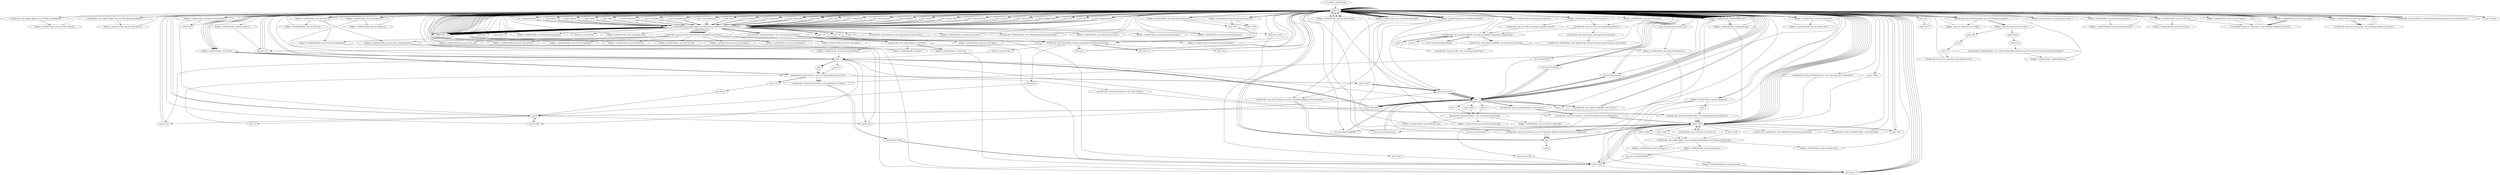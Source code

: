 digraph "" {
    "r0 := @this: oneRowTicker"
    "load.r r0"
    "r0 := @this: oneRowTicker"->"load.r r0";
    "load.r r0"->"load.r r0";
    "virtualinvoke <java.applet.Applet: java.net.URL getCodeBase()>"
    "load.r r0"->"virtualinvoke <java.applet.Applet: java.net.URL getCodeBase()>";
    "fieldput <oneRowTicker: java.net.URL homeUrl>"
    "virtualinvoke <java.applet.Applet: java.net.URL getCodeBase()>"->"fieldput <oneRowTicker: java.net.URL homeUrl>";
    "fieldput <oneRowTicker: java.net.URL homeUrl>"->"load.r r0";
    "load.r r0"->"load.r r0";
    "virtualinvoke <java.applet.Applet: java.net.URL getDocumentBase()>"
    "load.r r0"->"virtualinvoke <java.applet.Applet: java.net.URL getDocumentBase()>";
    "fieldput <oneRowTicker: java.net.URL docUrl>"
    "virtualinvoke <java.applet.Applet: java.net.URL getDocumentBase()>"->"fieldput <oneRowTicker: java.net.URL docUrl>";
    "fieldput <oneRowTicker: java.net.URL docUrl>"->"load.r r0";
    "fieldget <oneRowTicker: boolean localTest>"
    "load.r r0"->"fieldget <oneRowTicker: boolean localTest>";
    "ifeq load.r r0"
    "fieldget <oneRowTicker: boolean localTest>"->"ifeq load.r r0";
    "ifeq load.r r0"->"load.r r0";
    "push \"http://dev.quotemedia.com/\""
    "load.r r0"->"push \"http://dev.quotemedia.com/\"";
    "fieldput <oneRowTicker: java.lang.String baseUrl>"
    "push \"http://dev.quotemedia.com/\""->"fieldput <oneRowTicker: java.lang.String baseUrl>";
    "goto load.r r0"
    "fieldput <oneRowTicker: java.lang.String baseUrl>"->"goto load.r r0";
    "goto load.r r0"->"load.r r0";
    "push \"symbolsfontsize\""
    "load.r r0"->"push \"symbolsfontsize\"";
    "virtualinvoke <java.applet.Applet: java.lang.String getParameter(java.lang.String)>"
    "push \"symbolsfontsize\""->"virtualinvoke <java.applet.Applet: java.lang.String getParameter(java.lang.String)>";
    "ifnull load.r r0"
    "virtualinvoke <java.applet.Applet: java.lang.String getParameter(java.lang.String)>"->"ifnull load.r r0";
    "ifnull load.r r0"->"load.r r0";
    "new java.lang.Integer"
    "load.r r0"->"new java.lang.Integer";
    "dup1.r"
    "new java.lang.Integer"->"dup1.r";
    "dup1.r"->"load.r r0";
    "load.r r0"->"push \"symbolsfontsize\"";
    "push \"symbolsfontsize\""->"virtualinvoke <java.applet.Applet: java.lang.String getParameter(java.lang.String)>";
    "specialinvoke <java.lang.Integer: void <init>(java.lang.String)>"
    "virtualinvoke <java.applet.Applet: java.lang.String getParameter(java.lang.String)>"->"specialinvoke <java.lang.Integer: void <init>(java.lang.String)>";
    "virtualinvoke <java.lang.Integer: int intValue()>"
    "specialinvoke <java.lang.Integer: void <init>(java.lang.String)>"->"virtualinvoke <java.lang.Integer: int intValue()>";
    "fieldput <oneRowTicker: int fontsize>"
    "virtualinvoke <java.lang.Integer: int intValue()>"->"fieldput <oneRowTicker: int fontsize>";
    "fieldput <oneRowTicker: int fontsize>"->"goto load.r r0";
    "goto load.r r0"->"load.r r0";
    "push \"font\""
    "load.r r0"->"push \"font\"";
    "push \"font\""->"virtualinvoke <java.applet.Applet: java.lang.String getParameter(java.lang.String)>";
    "ifnull push 1"
    "virtualinvoke <java.applet.Applet: java.lang.String getParameter(java.lang.String)>"->"ifnull push 1";
    "ifnull push 1"->"load.r r0";
    "load.r r0"->"load.r r0";
    "load.r r0"->"push \"font\"";
    "push \"font\""->"virtualinvoke <java.applet.Applet: java.lang.String getParameter(java.lang.String)>";
    "fieldput <oneRowTicker: java.lang.String fontName>"
    "virtualinvoke <java.applet.Applet: java.lang.String getParameter(java.lang.String)>"->"fieldput <oneRowTicker: java.lang.String fontName>";
    "push 1"
    "fieldput <oneRowTicker: java.lang.String fontName>"->"push 1";
    "store.b $r59"
    "push 1"->"store.b $r59";
    "store.b $r59"->"load.r r0";
    "push \"disclaimer\""
    "load.r r0"->"push \"disclaimer\"";
    "push \"disclaimer\""->"virtualinvoke <java.applet.Applet: java.lang.String getParameter(java.lang.String)>";
    "ifnull push 0"
    "virtualinvoke <java.applet.Applet: java.lang.String getParameter(java.lang.String)>"->"ifnull push 0";
    "ifnull push 0"->"load.r r0";
    "load.r r0"->"push \"disclaimer\"";
    "push \"disclaimer\""->"virtualinvoke <java.applet.Applet: java.lang.String getParameter(java.lang.String)>";
    "push \"off\""
    "virtualinvoke <java.applet.Applet: java.lang.String getParameter(java.lang.String)>"->"push \"off\"";
    "virtualinvoke <java.lang.String: boolean equalsIgnoreCase(java.lang.String)>"
    "push \"off\""->"virtualinvoke <java.lang.String: boolean equalsIgnoreCase(java.lang.String)>";
    "ifeq push 0"
    "virtualinvoke <java.lang.String: boolean equalsIgnoreCase(java.lang.String)>"->"ifeq push 0";
    "push 0"
    "ifeq push 0"->"push 0";
    "push 0"->"store.b $r59";
    "store.b $r59"->"push 0";
    "store.b b12"
    "push 0"->"store.b b12";
    "store.b b12"->"load.r r0";
    "push \"targetsym\""
    "load.r r0"->"push \"targetsym\"";
    "push \"targetsym\""->"virtualinvoke <java.applet.Applet: java.lang.String getParameter(java.lang.String)>";
    "virtualinvoke <java.applet.Applet: java.lang.String getParameter(java.lang.String)>"->"ifnull load.r r0";
    "ifnull load.r r0"->"load.r r0";
    "load.r r0"->"load.r r0";
    "load.r r0"->"push \"targetsym\"";
    "push \"targetsym\""->"virtualinvoke <java.applet.Applet: java.lang.String getParameter(java.lang.String)>";
    "fieldput <oneRowTicker: java.lang.String targetsym>"
    "virtualinvoke <java.applet.Applet: java.lang.String getParameter(java.lang.String)>"->"fieldput <oneRowTicker: java.lang.String targetsym>";
    "fieldput <oneRowTicker: java.lang.String targetsym>"->"load.r r0";
    "push \"boldsymbol\""
    "load.r r0"->"push \"boldsymbol\"";
    "push \"boldsymbol\""->"virtualinvoke <java.applet.Applet: java.lang.String getParameter(java.lang.String)>";
    "ifnull new java.awt.Font"
    "virtualinvoke <java.applet.Applet: java.lang.String getParameter(java.lang.String)>"->"ifnull new java.awt.Font";
    "ifnull new java.awt.Font"->"load.r r0";
    "load.r r0"->"push \"boldsymbol\"";
    "push \"boldsymbol\""->"virtualinvoke <java.applet.Applet: java.lang.String getParameter(java.lang.String)>";
    "push \"yes\""
    "virtualinvoke <java.applet.Applet: java.lang.String getParameter(java.lang.String)>"->"push \"yes\"";
    "push \"yes\""->"virtualinvoke <java.lang.String: boolean equalsIgnoreCase(java.lang.String)>";
    "ifne push 1"
    "virtualinvoke <java.lang.String: boolean equalsIgnoreCase(java.lang.String)>"->"ifne push 1";
    "ifne push 1"->"load.r r0";
    "load.r r0"->"push \"boldsymbol\"";
    "push \"boldsymbol\""->"virtualinvoke <java.applet.Applet: java.lang.String getParameter(java.lang.String)>";
    "push \"on\""
    "virtualinvoke <java.applet.Applet: java.lang.String getParameter(java.lang.String)>"->"push \"on\"";
    "push \"on\""->"virtualinvoke <java.lang.String: boolean equalsIgnoreCase(java.lang.String)>";
    "ifeq new java.awt.Font"
    "virtualinvoke <java.lang.String: boolean equalsIgnoreCase(java.lang.String)>"->"ifeq new java.awt.Font";
    "ifeq new java.awt.Font"->"push 1";
    "push 1"->"store.b b12";
    "new java.awt.Font"
    "store.b b12"->"new java.awt.Font";
    "new java.awt.Font"->"dup1.r";
    "dup1.r"->"load.r r0";
    "fieldget <oneRowTicker: java.lang.String fontName>"
    "load.r r0"->"fieldget <oneRowTicker: java.lang.String fontName>";
    "fieldget <oneRowTicker: java.lang.String fontName>"->"push 0";
    "push 0"->"load.r r0";
    "fieldget <oneRowTicker: int fontsize>"
    "load.r r0"->"fieldget <oneRowTicker: int fontsize>";
    "specialinvoke <java.awt.Font: void <init>(java.lang.String,int,int)>"
    "fieldget <oneRowTicker: int fontsize>"->"specialinvoke <java.awt.Font: void <init>(java.lang.String,int,int)>";
    "store.r $r177"
    "specialinvoke <java.awt.Font: void <init>(java.lang.String,int,int)>"->"store.r $r177";
    "store.r $r177"->"new java.awt.Font";
    "new java.awt.Font"->"dup1.r";
    "dup1.r"->"load.r r0";
    "load.r r0"->"fieldget <oneRowTicker: java.lang.String fontName>";
    "load.b b12"
    "fieldget <oneRowTicker: java.lang.String fontName>"->"load.b b12";
    "load.b b12"->"load.r r0";
    "load.r r0"->"fieldget <oneRowTicker: int fontsize>";
    "fieldget <oneRowTicker: int fontsize>"->"specialinvoke <java.awt.Font: void <init>(java.lang.String,int,int)>";
    "store.r b12"
    "specialinvoke <java.awt.Font: void <init>(java.lang.String,int,int)>"->"store.r b12";
    "goto push 0"
    "store.r b12"->"goto push 0";
    "goto push 0"->"push 0";
    "store.b z10"
    "push 0"->"store.b z10";
    "store.b z10"->"load.r r0";
    "push \"lines\""
    "load.r r0"->"push \"lines\"";
    "push \"lines\""->"virtualinvoke <java.applet.Applet: java.lang.String getParameter(java.lang.String)>";
    "virtualinvoke <java.applet.Applet: java.lang.String getParameter(java.lang.String)>"->"ifnull load.r r0";
    "ifnull load.r r0"->"load.r r0";
    "load.r r0"->"push \"lines\"";
    "push \"lines\""->"virtualinvoke <java.applet.Applet: java.lang.String getParameter(java.lang.String)>";
    "virtualinvoke <java.applet.Applet: java.lang.String getParameter(java.lang.String)>"->"push \"yes\"";
    "push \"yes\""->"virtualinvoke <java.lang.String: boolean equalsIgnoreCase(java.lang.String)>";
    "virtualinvoke <java.lang.String: boolean equalsIgnoreCase(java.lang.String)>"->"ifne push 1";
    "ifne push 1"->"load.r r0";
    "load.r r0"->"push \"lines\"";
    "push \"lines\""->"virtualinvoke <java.applet.Applet: java.lang.String getParameter(java.lang.String)>";
    "virtualinvoke <java.applet.Applet: java.lang.String getParameter(java.lang.String)>"->"push \"on\"";
    "push \"on\""->"virtualinvoke <java.lang.String: boolean equalsIgnoreCase(java.lang.String)>";
    "virtualinvoke <java.lang.String: boolean equalsIgnoreCase(java.lang.String)>"->"ifeq load.r r0";
    "ifeq load.r r0"->"push 1";
    "push 1"->"store.b z10";
    "store.b z10"->"load.r r0";
    "push \"links\""
    "load.r r0"->"push \"links\"";
    "push \"links\""->"virtualinvoke <java.applet.Applet: java.lang.String getParameter(java.lang.String)>";
    "virtualinvoke <java.applet.Applet: java.lang.String getParameter(java.lang.String)>"->"ifnull load.r r0";
    "ifnull load.r r0"->"load.r r0";
    "load.r r0"->"load.r r0";
    "load.r r0"->"push \"links\"";
    "push \"links\""->"virtualinvoke <java.applet.Applet: java.lang.String getParameter(java.lang.String)>";
    "fieldput <oneRowTicker: java.lang.String links>"
    "virtualinvoke <java.applet.Applet: java.lang.String getParameter(java.lang.String)>"->"fieldput <oneRowTicker: java.lang.String links>";
    "fieldput <oneRowTicker: java.lang.String links>"->"load.r r0";
    "new oneRowHandle"
    "load.r r0"->"new oneRowHandle";
    "new oneRowHandle"->"dup1.r";
    "dup1.r"->"load.r r0";
    "load.r b12"
    "load.r r0"->"load.r b12";
    "load.r $r177"
    "load.r b12"->"load.r $r177";
    "load.r $r177"->"load.r r0";
    "virtualinvoke <java.awt.Component: java.awt.Dimension getSize()>"
    "load.r r0"->"virtualinvoke <java.awt.Component: java.awt.Dimension getSize()>";
    "fieldget <java.awt.Dimension: int height>"
    "virtualinvoke <java.awt.Component: java.awt.Dimension getSize()>"->"fieldget <java.awt.Dimension: int height>";
    "fieldget <java.awt.Dimension: int height>"->"load.r r0";
    "load.r r0"->"virtualinvoke <java.awt.Component: java.awt.Dimension getSize()>";
    "fieldget <java.awt.Dimension: int width>"
    "virtualinvoke <java.awt.Component: java.awt.Dimension getSize()>"->"fieldget <java.awt.Dimension: int width>";
    "load.b $r59"
    "fieldget <java.awt.Dimension: int width>"->"load.b $r59";
    "load.b z10"
    "load.b $r59"->"load.b z10";
    "specialinvoke <oneRowHandle: void <init>(useHandleInterface,java.awt.Font,java.awt.Font,int,int,boolean,boolean)>"
    "load.b z10"->"specialinvoke <oneRowHandle: void <init>(useHandleInterface,java.awt.Font,java.awt.Font,int,int,boolean,boolean)>";
    "fieldput <oneRowTicker: oneRowHandle eq>"
    "specialinvoke <oneRowHandle: void <init>(useHandleInterface,java.awt.Font,java.awt.Font,int,int,boolean,boolean)>"->"fieldput <oneRowTicker: oneRowHandle eq>";
    "fieldput <oneRowTicker: oneRowHandle eq>"->"load.r r0";
    "push \"webmasterId\""
    "load.r r0"->"push \"webmasterId\"";
    "push \"webmasterId\""->"virtualinvoke <java.applet.Applet: java.lang.String getParameter(java.lang.String)>";
    "virtualinvoke <java.applet.Applet: java.lang.String getParameter(java.lang.String)>"->"ifnull load.r r0";
    "ifnull load.r r0"->"load.r r0";
    "load.r r0"->"load.r r0";
    "load.r r0"->"push \"webmasterId\"";
    "push \"webmasterId\""->"virtualinvoke <java.applet.Applet: java.lang.String getParameter(java.lang.String)>";
    "fieldput <oneRowTicker: java.lang.String wmid>"
    "virtualinvoke <java.applet.Applet: java.lang.String getParameter(java.lang.String)>"->"fieldput <oneRowTicker: java.lang.String wmid>";
    "fieldput <oneRowTicker: java.lang.String wmid>"->"load.r r0";
    "fieldget <oneRowTicker: oneRowHandle eq>"
    "load.r r0"->"fieldget <oneRowTicker: oneRowHandle eq>";
    "fieldget <oneRowHandle: oneRowData qg>"
    "fieldget <oneRowTicker: oneRowHandle eq>"->"fieldget <oneRowHandle: oneRowData qg>";
    "fieldget <oneRowHandle: oneRowData qg>"->"load.r r0";
    "fieldget <oneRowTicker: java.lang.String baseUrl>"
    "load.r r0"->"fieldget <oneRowTicker: java.lang.String baseUrl>";
    "fieldget <oneRowTicker: java.lang.String baseUrl>"->"load.r r0";
    "fieldget <oneRowTicker: java.lang.String wmid>"
    "load.r r0"->"fieldget <oneRowTicker: java.lang.String wmid>";
    "fieldget <oneRowTicker: java.lang.String wmid>"->"load.r r0";
    "fieldget <oneRowTicker: java.net.URL docUrl>"
    "load.r r0"->"fieldget <oneRowTicker: java.net.URL docUrl>";
    "virtualinvoke <java.net.URL: java.lang.String getHost()>"
    "fieldget <oneRowTicker: java.net.URL docUrl>"->"virtualinvoke <java.net.URL: java.lang.String getHost()>";
    "virtualinvoke <java.lang.String: java.lang.String toString()>"
    "virtualinvoke <java.net.URL: java.lang.String getHost()>"->"virtualinvoke <java.lang.String: java.lang.String toString()>";
    "virtualinvoke <oneRowData: void setBaseUrl(java.lang.String,java.lang.String,java.lang.String)>"
    "virtualinvoke <java.lang.String: java.lang.String toString()>"->"virtualinvoke <oneRowData: void setBaseUrl(java.lang.String,java.lang.String,java.lang.String)>";
    "virtualinvoke <oneRowData: void setBaseUrl(java.lang.String,java.lang.String,java.lang.String)>"->"load.r r0";
    "push \"showCurrency\""
    "load.r r0"->"push \"showCurrency\"";
    "push \"showCurrency\""->"virtualinvoke <java.applet.Applet: java.lang.String getParameter(java.lang.String)>";
    "ifnull push \"false\""
    "virtualinvoke <java.applet.Applet: java.lang.String getParameter(java.lang.String)>"->"ifnull push \"false\"";
    "ifnull push \"false\""->"load.r r0";
    "load.r r0"->"push \"showCurrency\"";
    "push \"showCurrency\""->"virtualinvoke <java.applet.Applet: java.lang.String getParameter(java.lang.String)>";
    "store.r $r59"
    "virtualinvoke <java.applet.Applet: java.lang.String getParameter(java.lang.String)>"->"store.r $r59";
    "store.r $r59"->"goto load.r r0";
    "goto load.r r0"->"load.r r0";
    "load.r r0"->"fieldget <oneRowTicker: oneRowHandle eq>";
    "fieldget <oneRowTicker: oneRowHandle eq>"->"fieldget <oneRowHandle: oneRowData qg>";
    "load.r $r59"
    "fieldget <oneRowHandle: oneRowData qg>"->"load.r $r59";
    "virtualinvoke <oneRowData: void setDisplayCurrency(java.lang.String)>"
    "load.r $r59"->"virtualinvoke <oneRowData: void setDisplayCurrency(java.lang.String)>";
    "virtualinvoke <oneRowData: void setDisplayCurrency(java.lang.String)>"->"load.r r0";
    "push \"dispMode\""
    "load.r r0"->"push \"dispMode\"";
    "push \"dispMode\""->"virtualinvoke <java.applet.Applet: java.lang.String getParameter(java.lang.String)>";
    "virtualinvoke <java.applet.Applet: java.lang.String getParameter(java.lang.String)>"->"ifnull load.r r0";
    "ifnull load.r r0"->"load.r r0";
    "load.r r0"->"fieldget <oneRowTicker: oneRowHandle eq>";
    "fieldget <oneRowTicker: oneRowHandle eq>"->"load.r r0";
    "load.r r0"->"push \"dispMode\"";
    "push \"dispMode\""->"virtualinvoke <java.applet.Applet: java.lang.String getParameter(java.lang.String)>";
    "virtualinvoke <oneRowHandle: void setDisplayMode(java.lang.String)>"
    "virtualinvoke <java.applet.Applet: java.lang.String getParameter(java.lang.String)>"->"virtualinvoke <oneRowHandle: void setDisplayMode(java.lang.String)>";
    "virtualinvoke <oneRowHandle: void setDisplayMode(java.lang.String)>"->"load.r r0";
    "push \"speed\""
    "load.r r0"->"push \"speed\"";
    "push \"speed\""->"virtualinvoke <java.applet.Applet: java.lang.String getParameter(java.lang.String)>";
    "virtualinvoke <java.applet.Applet: java.lang.String getParameter(java.lang.String)>"->"ifnull load.r r0";
    "ifnull load.r r0"->"load.r r0";
    "load.r r0"->"fieldget <oneRowTicker: oneRowHandle eq>";
    "fieldget <oneRowTicker: oneRowHandle eq>"->"new java.lang.Integer";
    "new java.lang.Integer"->"dup1.r";
    "dup1.r"->"load.r r0";
    "load.r r0"->"push \"speed\"";
    "push \"speed\""->"virtualinvoke <java.applet.Applet: java.lang.String getParameter(java.lang.String)>";
    "virtualinvoke <java.applet.Applet: java.lang.String getParameter(java.lang.String)>"->"specialinvoke <java.lang.Integer: void <init>(java.lang.String)>";
    "specialinvoke <java.lang.Integer: void <init>(java.lang.String)>"->"virtualinvoke <java.lang.Integer: int intValue()>";
    "fieldput <oneRowHandle: int delay>"
    "virtualinvoke <java.lang.Integer: int intValue()>"->"fieldput <oneRowHandle: int delay>";
    "fieldput <oneRowHandle: int delay>"->"load.r r0";
    "push \"uparrowcolor\""
    "load.r r0"->"push \"uparrowcolor\"";
    "push \"uparrowcolor\""->"virtualinvoke <java.applet.Applet: java.lang.String getParameter(java.lang.String)>";
    "virtualinvoke <java.applet.Applet: java.lang.String getParameter(java.lang.String)>"->"ifnull load.r r0";
    "ifnull load.r r0"->"load.r r0";
    "load.r r0"->"fieldget <oneRowTicker: oneRowHandle eq>";
    "fieldget <oneRowTicker: oneRowHandle eq>"->"load.r r0";
    "load.r r0"->"push \"uparrowcolor\"";
    "push \"uparrowcolor\""->"virtualinvoke <java.applet.Applet: java.lang.String getParameter(java.lang.String)>";
    "staticinvoke <java.awt.Color: java.awt.Color decode(java.lang.String)>"
    "virtualinvoke <java.applet.Applet: java.lang.String getParameter(java.lang.String)>"->"staticinvoke <java.awt.Color: java.awt.Color decode(java.lang.String)>";
    "fieldput <oneRowHandle: java.awt.Color qup>"
    "staticinvoke <java.awt.Color: java.awt.Color decode(java.lang.String)>"->"fieldput <oneRowHandle: java.awt.Color qup>";
    "fieldput <oneRowHandle: java.awt.Color qup>"->"load.r r0";
    "push \"downarrowcolor\""
    "load.r r0"->"push \"downarrowcolor\"";
    "push \"downarrowcolor\""->"virtualinvoke <java.applet.Applet: java.lang.String getParameter(java.lang.String)>";
    "virtualinvoke <java.applet.Applet: java.lang.String getParameter(java.lang.String)>"->"ifnull load.r r0";
    "ifnull load.r r0"->"load.r r0";
    "load.r r0"->"fieldget <oneRowTicker: oneRowHandle eq>";
    "fieldget <oneRowTicker: oneRowHandle eq>"->"load.r r0";
    "load.r r0"->"push \"downarrowcolor\"";
    "push \"downarrowcolor\""->"virtualinvoke <java.applet.Applet: java.lang.String getParameter(java.lang.String)>";
    "virtualinvoke <java.applet.Applet: java.lang.String getParameter(java.lang.String)>"->"staticinvoke <java.awt.Color: java.awt.Color decode(java.lang.String)>";
    "fieldput <oneRowHandle: java.awt.Color qdown>"
    "staticinvoke <java.awt.Color: java.awt.Color decode(java.lang.String)>"->"fieldput <oneRowHandle: java.awt.Color qdown>";
    "fieldput <oneRowHandle: java.awt.Color qdown>"->"load.r r0";
    "push \"symbols\""
    "load.r r0"->"push \"symbols\"";
    "push \"symbols\""->"virtualinvoke <java.applet.Applet: java.lang.String getParameter(java.lang.String)>";
    "virtualinvoke <java.applet.Applet: java.lang.String getParameter(java.lang.String)>"->"ifnull load.r r0";
    "ifnull load.r r0"->"load.r r0";
    "load.r r0"->"load.r r0";
    "load.r r0"->"push \"symbols\"";
    "push \"symbols\""->"virtualinvoke <java.applet.Applet: java.lang.String getParameter(java.lang.String)>";
    "virtualinvoke <java.lang.String: java.lang.String toUpperCase()>"
    "virtualinvoke <java.applet.Applet: java.lang.String getParameter(java.lang.String)>"->"virtualinvoke <java.lang.String: java.lang.String toUpperCase()>";
    "fieldput <oneRowTicker: java.lang.String paramsymbol>"
    "virtualinvoke <java.lang.String: java.lang.String toUpperCase()>"->"fieldput <oneRowTicker: java.lang.String paramsymbol>";
    "fieldput <oneRowTicker: java.lang.String paramsymbol>"->"load.r r0";
    "push \"direction\""
    "load.r r0"->"push \"direction\"";
    "push \"direction\""->"virtualinvoke <java.applet.Applet: java.lang.String getParameter(java.lang.String)>";
    "virtualinvoke <java.applet.Applet: java.lang.String getParameter(java.lang.String)>"->"ifnull load.r r0";
    "ifnull load.r r0"->"load.r r0";
    "load.r r0"->"load.r r0";
    "load.r r0"->"push \"direction\"";
    "push \"direction\""->"virtualinvoke <java.applet.Applet: java.lang.String getParameter(java.lang.String)>";
    "fieldput <oneRowTicker: java.lang.String direction>"
    "virtualinvoke <java.applet.Applet: java.lang.String getParameter(java.lang.String)>"->"fieldput <oneRowTicker: java.lang.String direction>";
    "fieldput <oneRowTicker: java.lang.String direction>"->"load.r r0";
    "load.r r0"->"fieldget <oneRowTicker: oneRowHandle eq>";
    "fieldget <oneRowTicker: oneRowHandle eq>"->"load.r r0";
    "fieldget <oneRowTicker: java.lang.String direction>"
    "load.r r0"->"fieldget <oneRowTicker: java.lang.String direction>";
    "fieldput <oneRowHandle: java.lang.String direction>"
    "fieldget <oneRowTicker: java.lang.String direction>"->"fieldput <oneRowHandle: java.lang.String direction>";
    "fieldput <oneRowHandle: java.lang.String direction>"->"load.r r0";
    "push \"highlightcolor\""
    "load.r r0"->"push \"highlightcolor\"";
    "push \"highlightcolor\""->"virtualinvoke <java.applet.Applet: java.lang.String getParameter(java.lang.String)>";
    "virtualinvoke <java.applet.Applet: java.lang.String getParameter(java.lang.String)>"->"ifnull load.r r0";
    "ifnull load.r r0"->"load.r r0";
    "load.r r0"->"fieldget <oneRowTicker: oneRowHandle eq>";
    "fieldget <oneRowTicker: oneRowHandle eq>"->"load.r r0";
    "load.r r0"->"push \"highlightcolor\"";
    "push \"highlightcolor\""->"virtualinvoke <java.applet.Applet: java.lang.String getParameter(java.lang.String)>";
    "virtualinvoke <java.applet.Applet: java.lang.String getParameter(java.lang.String)>"->"staticinvoke <java.awt.Color: java.awt.Color decode(java.lang.String)>";
    "fieldput <oneRowHandle: java.awt.Color highlight>"
    "staticinvoke <java.awt.Color: java.awt.Color decode(java.lang.String)>"->"fieldput <oneRowHandle: java.awt.Color highlight>";
    "fieldput <oneRowHandle: java.awt.Color highlight>"->"load.r r0";
    "push \"bg\""
    "load.r r0"->"push \"bg\"";
    "push \"bg\""->"virtualinvoke <java.applet.Applet: java.lang.String getParameter(java.lang.String)>";
    "virtualinvoke <java.applet.Applet: java.lang.String getParameter(java.lang.String)>"->"ifnull load.r r0";
    "ifnull load.r r0"->"load.r r0";
    "load.r r0"->"load.r r0";
    "load.r r0"->"push \"bg\"";
    "push \"bg\""->"virtualinvoke <java.applet.Applet: java.lang.String getParameter(java.lang.String)>";
    "virtualinvoke <java.applet.Applet: java.lang.String getParameter(java.lang.String)>"->"staticinvoke <java.awt.Color: java.awt.Color decode(java.lang.String)>";
    "fieldput <oneRowTicker: java.awt.Color bg>"
    "staticinvoke <java.awt.Color: java.awt.Color decode(java.lang.String)>"->"fieldput <oneRowTicker: java.awt.Color bg>";
    "fieldput <oneRowTicker: java.awt.Color bg>"->"load.r r0";
    "push \"fg\""
    "load.r r0"->"push \"fg\"";
    "push \"fg\""->"virtualinvoke <java.applet.Applet: java.lang.String getParameter(java.lang.String)>";
    "virtualinvoke <java.applet.Applet: java.lang.String getParameter(java.lang.String)>"->"ifnull load.r r0";
    "ifnull load.r r0"->"load.r r0";
    "load.r r0"->"load.r r0";
    "load.r r0"->"push \"fg\"";
    "push \"fg\""->"virtualinvoke <java.applet.Applet: java.lang.String getParameter(java.lang.String)>";
    "virtualinvoke <java.applet.Applet: java.lang.String getParameter(java.lang.String)>"->"staticinvoke <java.awt.Color: java.awt.Color decode(java.lang.String)>";
    "fieldput <oneRowTicker: java.awt.Color fg>"
    "staticinvoke <java.awt.Color: java.awt.Color decode(java.lang.String)>"->"fieldput <oneRowTicker: java.awt.Color fg>";
    "fieldput <oneRowTicker: java.awt.Color fg>"->"load.r r0";
    "push \"changecolorup\""
    "load.r r0"->"push \"changecolorup\"";
    "push \"changecolorup\""->"virtualinvoke <java.applet.Applet: java.lang.String getParameter(java.lang.String)>";
    "virtualinvoke <java.applet.Applet: java.lang.String getParameter(java.lang.String)>"->"ifnull load.r r0";
    "ifnull load.r r0"->"load.r r0";
    "load.r r0"->"fieldget <oneRowTicker: oneRowHandle eq>";
    "fieldget <oneRowTicker: oneRowHandle eq>"->"load.r r0";
    "load.r r0"->"push \"changecolorup\"";
    "push \"changecolorup\""->"virtualinvoke <java.applet.Applet: java.lang.String getParameter(java.lang.String)>";
    "virtualinvoke <java.applet.Applet: java.lang.String getParameter(java.lang.String)>"->"staticinvoke <java.awt.Color: java.awt.Color decode(java.lang.String)>";
    "fieldput <oneRowHandle: java.awt.Color changecolorup>"
    "staticinvoke <java.awt.Color: java.awt.Color decode(java.lang.String)>"->"fieldput <oneRowHandle: java.awt.Color changecolorup>";
    "fieldput <oneRowHandle: java.awt.Color changecolorup>"->"goto load.r r0";
    "goto load.r r0"->"load.r r0";
    "push \"changecolordown\""
    "load.r r0"->"push \"changecolordown\"";
    "push \"changecolordown\""->"virtualinvoke <java.applet.Applet: java.lang.String getParameter(java.lang.String)>";
    "virtualinvoke <java.applet.Applet: java.lang.String getParameter(java.lang.String)>"->"ifnull load.r r0";
    "ifnull load.r r0"->"load.r r0";
    "load.r r0"->"fieldget <oneRowTicker: oneRowHandle eq>";
    "fieldget <oneRowTicker: oneRowHandle eq>"->"load.r r0";
    "load.r r0"->"push \"changecolordown\"";
    "push \"changecolordown\""->"virtualinvoke <java.applet.Applet: java.lang.String getParameter(java.lang.String)>";
    "virtualinvoke <java.applet.Applet: java.lang.String getParameter(java.lang.String)>"->"staticinvoke <java.awt.Color: java.awt.Color decode(java.lang.String)>";
    "fieldput <oneRowHandle: java.awt.Color changecolordown>"
    "staticinvoke <java.awt.Color: java.awt.Color decode(java.lang.String)>"->"fieldput <oneRowHandle: java.awt.Color changecolordown>";
    "fieldput <oneRowHandle: java.awt.Color changecolordown>"->"goto load.r r0";
    "goto load.r r0"->"load.r r0";
    "push \"bgeast\""
    "load.r r0"->"push \"bgeast\"";
    "push \"bgeast\""->"virtualinvoke <java.applet.Applet: java.lang.String getParameter(java.lang.String)>";
    "virtualinvoke <java.applet.Applet: java.lang.String getParameter(java.lang.String)>"->"ifnull load.r r0";
    "ifnull load.r r0"->"load.r r0";
    "load.r r0"->"load.r r0";
    "load.r r0"->"push \"bgeast\"";
    "push \"bgeast\""->"virtualinvoke <java.applet.Applet: java.lang.String getParameter(java.lang.String)>";
    "virtualinvoke <java.applet.Applet: java.lang.String getParameter(java.lang.String)>"->"staticinvoke <java.awt.Color: java.awt.Color decode(java.lang.String)>";
    "fieldput <oneRowTicker: java.awt.Color bgeast>"
    "staticinvoke <java.awt.Color: java.awt.Color decode(java.lang.String)>"->"fieldput <oneRowTicker: java.awt.Color bgeast>";
    "fieldput <oneRowTicker: java.awt.Color bgeast>"->"load.r r0";
    "push \"bgwest\""
    "load.r r0"->"push \"bgwest\"";
    "push \"bgwest\""->"virtualinvoke <java.applet.Applet: java.lang.String getParameter(java.lang.String)>";
    "virtualinvoke <java.applet.Applet: java.lang.String getParameter(java.lang.String)>"->"ifnull load.r r0";
    "ifnull load.r r0"->"load.r r0";
    "load.r r0"->"load.r r0";
    "load.r r0"->"push \"bgwest\"";
    "push \"bgwest\""->"virtualinvoke <java.applet.Applet: java.lang.String getParameter(java.lang.String)>";
    "virtualinvoke <java.applet.Applet: java.lang.String getParameter(java.lang.String)>"->"staticinvoke <java.awt.Color: java.awt.Color decode(java.lang.String)>";
    "fieldput <oneRowTicker: java.awt.Color bgwest>"
    "staticinvoke <java.awt.Color: java.awt.Color decode(java.lang.String)>"->"fieldput <oneRowTicker: java.awt.Color bgwest>";
    "fieldput <oneRowTicker: java.awt.Color bgwest>"->"load.r r0";
    "push \"bgbtn\""
    "load.r r0"->"push \"bgbtn\"";
    "push \"bgbtn\""->"virtualinvoke <java.applet.Applet: java.lang.String getParameter(java.lang.String)>";
    "virtualinvoke <java.applet.Applet: java.lang.String getParameter(java.lang.String)>"->"ifnull load.r r0";
    "ifnull load.r r0"->"load.r r0";
    "load.r r0"->"load.r r0";
    "load.r r0"->"push \"bgbtn\"";
    "push \"bgbtn\""->"virtualinvoke <java.applet.Applet: java.lang.String getParameter(java.lang.String)>";
    "virtualinvoke <java.applet.Applet: java.lang.String getParameter(java.lang.String)>"->"staticinvoke <java.awt.Color: java.awt.Color decode(java.lang.String)>";
    "fieldput <oneRowTicker: java.awt.Color bgbtn>"
    "staticinvoke <java.awt.Color: java.awt.Color decode(java.lang.String)>"->"fieldput <oneRowTicker: java.awt.Color bgbtn>";
    "fieldput <oneRowTicker: java.awt.Color bgbtn>"->"load.r r0";
    "push \"fgbtn\""
    "load.r r0"->"push \"fgbtn\"";
    "push \"fgbtn\""->"virtualinvoke <java.applet.Applet: java.lang.String getParameter(java.lang.String)>";
    "virtualinvoke <java.applet.Applet: java.lang.String getParameter(java.lang.String)>"->"ifnull load.r r0";
    "ifnull load.r r0"->"load.r r0";
    "load.r r0"->"load.r r0";
    "load.r r0"->"push \"fgbtn\"";
    "push \"fgbtn\""->"virtualinvoke <java.applet.Applet: java.lang.String getParameter(java.lang.String)>";
    "virtualinvoke <java.applet.Applet: java.lang.String getParameter(java.lang.String)>"->"staticinvoke <java.awt.Color: java.awt.Color decode(java.lang.String)>";
    "fieldput <oneRowTicker: java.awt.Color fgbtn>"
    "staticinvoke <java.awt.Color: java.awt.Color decode(java.lang.String)>"->"fieldput <oneRowTicker: java.awt.Color fgbtn>";
    "fieldput <oneRowTicker: java.awt.Color fgbtn>"->"load.r r0";
    "load.r r0"->"fieldget <oneRowTicker: oneRowHandle eq>";
    "fieldget <oneRowTicker: oneRowHandle eq>"->"load.r r0";
    "fieldget <oneRowTicker: java.awt.Color bg>"
    "load.r r0"->"fieldget <oneRowTicker: java.awt.Color bg>";
    "fieldput <oneRowHandle: java.awt.Color bg>"
    "fieldget <oneRowTicker: java.awt.Color bg>"->"fieldput <oneRowHandle: java.awt.Color bg>";
    "fieldput <oneRowHandle: java.awt.Color bg>"->"load.r r0";
    "load.r r0"->"fieldget <oneRowTicker: oneRowHandle eq>";
    "fieldget <oneRowTicker: oneRowHandle eq>"->"load.r r0";
    "fieldget <oneRowTicker: java.awt.Color fg>"
    "load.r r0"->"fieldget <oneRowTicker: java.awt.Color fg>";
    "fieldput <oneRowHandle: java.awt.Color fg>"
    "fieldget <oneRowTicker: java.awt.Color fg>"->"fieldput <oneRowHandle: java.awt.Color fg>";
    "fieldput <oneRowHandle: java.awt.Color fg>"->"load.r r0";
    "load.r r0"->"fieldget <oneRowTicker: oneRowHandle eq>";
    "fieldget <oneRowTicker: oneRowHandle eq>"->"load.r r0";
    "load.r r0"->"fieldget <oneRowTicker: java.awt.Color bg>";
    "virtualinvoke <java.awt.Component: void setBackground(java.awt.Color)>"
    "fieldget <oneRowTicker: java.awt.Color bg>"->"virtualinvoke <java.awt.Component: void setBackground(java.awt.Color)>";
    "virtualinvoke <java.awt.Component: void setBackground(java.awt.Color)>"->"load.r r0";
    "new java.awt.BorderLayout"
    "load.r r0"->"new java.awt.BorderLayout";
    "new java.awt.BorderLayout"->"dup1.r";
    "specialinvoke <java.awt.BorderLayout: void <init>()>"
    "dup1.r"->"specialinvoke <java.awt.BorderLayout: void <init>()>";
    "virtualinvoke <java.awt.Container: void setLayout(java.awt.LayoutManager)>"
    "specialinvoke <java.awt.BorderLayout: void <init>()>"->"virtualinvoke <java.awt.Container: void setLayout(java.awt.LayoutManager)>";
    "new java.net.URL"
    "virtualinvoke <java.awt.Container: void setLayout(java.awt.LayoutManager)>"->"new java.net.URL";
    "new java.net.URL"->"store.r $r59";
    "store.r $r59"->"load.r $r59";
    "new java.lang.StringBuffer"
    "load.r $r59"->"new java.lang.StringBuffer";
    "new java.lang.StringBuffer"->"dup1.r";
    "specialinvoke <java.lang.StringBuffer: void <init>()>"
    "dup1.r"->"specialinvoke <java.lang.StringBuffer: void <init>()>";
    "specialinvoke <java.lang.StringBuffer: void <init>()>"->"load.r r0";
    "load.r r0"->"fieldget <oneRowTicker: java.lang.String baseUrl>";
    "virtualinvoke <java.lang.StringBuffer: java.lang.StringBuffer append(java.lang.String)>"
    "fieldget <oneRowTicker: java.lang.String baseUrl>"->"virtualinvoke <java.lang.StringBuffer: java.lang.StringBuffer append(java.lang.String)>";
    "push \"quotetools/applet/images/\""
    "virtualinvoke <java.lang.StringBuffer: java.lang.StringBuffer append(java.lang.String)>"->"push \"quotetools/applet/images/\"";
    "push \"quotetools/applet/images/\""->"virtualinvoke <java.lang.StringBuffer: java.lang.StringBuffer append(java.lang.String)>";
    "virtualinvoke <java.lang.StringBuffer: java.lang.String toString()>"
    "virtualinvoke <java.lang.StringBuffer: java.lang.StringBuffer append(java.lang.String)>"->"virtualinvoke <java.lang.StringBuffer: java.lang.String toString()>";
    "specialinvoke <java.net.URL: void <init>(java.lang.String)>"
    "virtualinvoke <java.lang.StringBuffer: java.lang.String toString()>"->"specialinvoke <java.net.URL: void <init>(java.lang.String)>";
    "specialinvoke <java.net.URL: void <init>(java.lang.String)>"->"load.r r0";
    "load.r r0"->"load.r r0";
    "load.r r0"->"load.r $r59";
    "push \"rl.gif\""
    "load.r $r59"->"push \"rl.gif\"";
    "virtualinvoke <java.applet.Applet: java.awt.Image getImage(java.net.URL,java.lang.String)>"
    "push \"rl.gif\""->"virtualinvoke <java.applet.Applet: java.awt.Image getImage(java.net.URL,java.lang.String)>";
    "fieldput <oneRowTicker: java.awt.Image rt>"
    "virtualinvoke <java.applet.Applet: java.awt.Image getImage(java.net.URL,java.lang.String)>"->"fieldput <oneRowTicker: java.awt.Image rt>";
    "fieldput <oneRowTicker: java.awt.Image rt>"->"load.r r0";
    "load.r r0"->"load.r r0";
    "load.r r0"->"load.r $r59";
    "push \"ed.gif\""
    "load.r $r59"->"push \"ed.gif\"";
    "push \"ed.gif\""->"virtualinvoke <java.applet.Applet: java.awt.Image getImage(java.net.URL,java.lang.String)>";
    "fieldput <oneRowTicker: java.awt.Image eod>"
    "virtualinvoke <java.applet.Applet: java.awt.Image getImage(java.net.URL,java.lang.String)>"->"fieldput <oneRowTicker: java.awt.Image eod>";
    "fieldput <oneRowTicker: java.awt.Image eod>"->"load.r r0";
    "load.r r0"->"load.r r0";
    "load.r r0"->"load.r $r59";
    "push \"pd.gif\""
    "load.r $r59"->"push \"pd.gif\"";
    "push \"pd.gif\""->"virtualinvoke <java.applet.Applet: java.awt.Image getImage(java.net.URL,java.lang.String)>";
    "fieldput <oneRowTicker: java.awt.Image pd>"
    "virtualinvoke <java.applet.Applet: java.awt.Image getImage(java.net.URL,java.lang.String)>"->"fieldput <oneRowTicker: java.awt.Image pd>";
    "new java.awt.MediaTracker"
    "fieldput <oneRowTicker: java.awt.Image pd>"->"new java.awt.MediaTracker";
    "new java.awt.MediaTracker"->"store.r $r59";
    "store.r $r59"->"load.r $r59";
    "load.r $r59"->"load.r r0";
    "specialinvoke <java.awt.MediaTracker: void <init>(java.awt.Component)>"
    "load.r r0"->"specialinvoke <java.awt.MediaTracker: void <init>(java.awt.Component)>";
    "specialinvoke <java.awt.MediaTracker: void <init>(java.awt.Component)>"->"load.r $r59";
    "load.r $r59"->"load.r r0";
    "fieldget <oneRowTicker: java.awt.Image rt>"
    "load.r r0"->"fieldget <oneRowTicker: java.awt.Image rt>";
    "fieldget <oneRowTicker: java.awt.Image rt>"->"push 1";
    "virtualinvoke <java.awt.MediaTracker: void addImage(java.awt.Image,int)>"
    "push 1"->"virtualinvoke <java.awt.MediaTracker: void addImage(java.awt.Image,int)>";
    "virtualinvoke <java.awt.MediaTracker: void addImage(java.awt.Image,int)>"->"load.r $r59";
    "load.r $r59"->"load.r r0";
    "fieldget <oneRowTicker: java.awt.Image eod>"
    "load.r r0"->"fieldget <oneRowTicker: java.awt.Image eod>";
    "push 2"
    "fieldget <oneRowTicker: java.awt.Image eod>"->"push 2";
    "push 2"->"virtualinvoke <java.awt.MediaTracker: void addImage(java.awt.Image,int)>";
    "virtualinvoke <java.awt.MediaTracker: void addImage(java.awt.Image,int)>"->"load.r $r59";
    "load.r $r59"->"load.r r0";
    "fieldget <oneRowTicker: java.awt.Image pd>"
    "load.r r0"->"fieldget <oneRowTicker: java.awt.Image pd>";
    "push 3"
    "fieldget <oneRowTicker: java.awt.Image pd>"->"push 3";
    "push 3"->"virtualinvoke <java.awt.MediaTracker: void addImage(java.awt.Image,int)>";
    "virtualinvoke <java.awt.MediaTracker: void addImage(java.awt.Image,int)>"->"load.r $r59";
    "virtualinvoke <java.awt.MediaTracker: void waitForAll()>"
    "load.r $r59"->"virtualinvoke <java.awt.MediaTracker: void waitForAll()>";
    "virtualinvoke <java.awt.MediaTracker: void waitForAll()>"->"load.r r0";
    "load.r r0"->"fieldget <oneRowTicker: oneRowHandle eq>";
    "fieldget <oneRowTicker: oneRowHandle eq>"->"load.r r0";
    "load.r r0"->"fieldget <oneRowTicker: java.awt.Image rt>";
    "fieldput <oneRowHandle: java.awt.Image rt>"
    "fieldget <oneRowTicker: java.awt.Image rt>"->"fieldput <oneRowHandle: java.awt.Image rt>";
    "fieldput <oneRowHandle: java.awt.Image rt>"->"load.r r0";
    "load.r r0"->"fieldget <oneRowTicker: oneRowHandle eq>";
    "fieldget <oneRowTicker: oneRowHandle eq>"->"load.r r0";
    "load.r r0"->"fieldget <oneRowTicker: java.awt.Image eod>";
    "fieldput <oneRowHandle: java.awt.Image eod>"
    "fieldget <oneRowTicker: java.awt.Image eod>"->"fieldput <oneRowHandle: java.awt.Image eod>";
    "fieldput <oneRowHandle: java.awt.Image eod>"->"load.r r0";
    "load.r r0"->"fieldget <oneRowTicker: oneRowHandle eq>";
    "fieldget <oneRowTicker: oneRowHandle eq>"->"load.r r0";
    "load.r r0"->"fieldget <oneRowTicker: java.awt.Image pd>";
    "fieldput <oneRowHandle: java.awt.Image pd>"
    "fieldget <oneRowTicker: java.awt.Image pd>"->"fieldput <oneRowHandle: java.awt.Image pd>";
    "fieldput <oneRowHandle: java.awt.Image pd>"->"goto load.r r0";
    "goto load.r r0"->"load.r r0";
    "push \"eastbutton\""
    "load.r r0"->"push \"eastbutton\"";
    "push \"eastbutton\""->"virtualinvoke <java.applet.Applet: java.lang.String getParameter(java.lang.String)>";
    "virtualinvoke <java.applet.Applet: java.lang.String getParameter(java.lang.String)>"->"ifnull load.r r0";
    "ifnull load.r r0"->"load.r r0";
    "load.r r0"->"load.r r0";
    "load.r r0"->"push \"eastbutton\"";
    "push \"eastbutton\""->"virtualinvoke <java.applet.Applet: java.lang.String getParameter(java.lang.String)>";
    "fieldput <oneRowTicker: java.lang.String buttoneast>"
    "virtualinvoke <java.applet.Applet: java.lang.String getParameter(java.lang.String)>"->"fieldput <oneRowTicker: java.lang.String buttoneast>";
    "fieldput <oneRowTicker: java.lang.String buttoneast>"->"load.r r0";
    "push \"westbutton\""
    "load.r r0"->"push \"westbutton\"";
    "push \"westbutton\""->"virtualinvoke <java.applet.Applet: java.lang.String getParameter(java.lang.String)>";
    "virtualinvoke <java.applet.Applet: java.lang.String getParameter(java.lang.String)>"->"ifnull load.r r0";
    "ifnull load.r r0"->"load.r r0";
    "load.r r0"->"load.r r0";
    "load.r r0"->"push \"westbutton\"";
    "push \"westbutton\""->"virtualinvoke <java.applet.Applet: java.lang.String getParameter(java.lang.String)>";
    "fieldput <oneRowTicker: java.lang.String buttonwest>"
    "virtualinvoke <java.applet.Applet: java.lang.String getParameter(java.lang.String)>"->"fieldput <oneRowTicker: java.lang.String buttonwest>";
    "fieldput <oneRowTicker: java.lang.String buttonwest>"->"load.r r0";
    "push \"buttonfontsize\""
    "load.r r0"->"push \"buttonfontsize\"";
    "push \"buttonfontsize\""->"virtualinvoke <java.applet.Applet: java.lang.String getParameter(java.lang.String)>";
    "virtualinvoke <java.applet.Applet: java.lang.String getParameter(java.lang.String)>"->"ifnull load.r r0";
    "ifnull load.r r0"->"load.r r0";
    "load.r r0"->"new java.lang.Integer";
    "new java.lang.Integer"->"dup1.r";
    "dup1.r"->"load.r r0";
    "load.r r0"->"push \"buttonfontsize\"";
    "push \"buttonfontsize\""->"virtualinvoke <java.applet.Applet: java.lang.String getParameter(java.lang.String)>";
    "virtualinvoke <java.applet.Applet: java.lang.String getParameter(java.lang.String)>"->"specialinvoke <java.lang.Integer: void <init>(java.lang.String)>";
    "specialinvoke <java.lang.Integer: void <init>(java.lang.String)>"->"virtualinvoke <java.lang.Integer: int intValue()>";
    "virtualinvoke <java.lang.Integer: int intValue()>"->"fieldput <oneRowTicker: int fontsize>";
    "fieldput <oneRowTicker: int fontsize>"->"load.r r0";
    "load.r r0"->"fieldget <oneRowTicker: oneRowHandle eq>";
    "fieldget <oneRowTicker: oneRowHandle eq>"->"load.r r0";
    "load.r r0"->"virtualinvoke <java.awt.Component: java.awt.Dimension getSize()>";
    "virtualinvoke <java.awt.Component: java.awt.Dimension getSize()>"->"fieldget <java.awt.Dimension: int width>";
    "push 100"
    "fieldget <java.awt.Dimension: int width>"->"push 100";
    "sub.i"
    "push 100"->"sub.i";
    "push 16"
    "sub.i"->"push 16";
    "virtualinvoke <java.awt.Component: void setSize(int,int)>"
    "push 16"->"virtualinvoke <java.awt.Component: void setSize(int,int)>";
    "virtualinvoke <java.awt.Component: void setSize(int,int)>"->"load.r r0";
    "fieldget <oneRowTicker: java.lang.String buttoneast>"
    "load.r r0"->"fieldget <oneRowTicker: java.lang.String buttoneast>";
    "push \"YES\""
    "fieldget <oneRowTicker: java.lang.String buttoneast>"->"push \"YES\"";
    "push \"YES\""->"virtualinvoke <java.lang.String: boolean equalsIgnoreCase(java.lang.String)>";
    "ifne load.r r0"
    "virtualinvoke <java.lang.String: boolean equalsIgnoreCase(java.lang.String)>"->"ifne load.r r0";
    "ifne load.r r0"->"load.r r0";
    "load.r r0"->"fieldget <oneRowTicker: java.lang.String buttoneast>";
    "push \"ON\""
    "fieldget <oneRowTicker: java.lang.String buttoneast>"->"push \"ON\"";
    "push \"ON\""->"virtualinvoke <java.lang.String: boolean equalsIgnoreCase(java.lang.String)>";
    "virtualinvoke <java.lang.String: boolean equalsIgnoreCase(java.lang.String)>"->"ifeq load.r r0";
    "ifeq load.r r0"->"load.r r0";
    "new java.awt.Button"
    "load.r r0"->"new java.awt.Button";
    "new java.awt.Button"->"dup1.r";
    "push \"Edit\""
    "dup1.r"->"push \"Edit\"";
    "specialinvoke <java.awt.Button: void <init>(java.lang.String)>"
    "push \"Edit\""->"specialinvoke <java.awt.Button: void <init>(java.lang.String)>";
    "fieldput <oneRowTicker: java.awt.Button edit>"
    "specialinvoke <java.awt.Button: void <init>(java.lang.String)>"->"fieldput <oneRowTicker: java.awt.Button edit>";
    "fieldput <oneRowTicker: java.awt.Button edit>"->"load.r r0";
    "fieldget <oneRowTicker: java.awt.Button edit>"
    "load.r r0"->"fieldget <oneRowTicker: java.awt.Button edit>";
    "fieldget <oneRowTicker: java.awt.Button edit>"->"load.r r0";
    "fieldget <oneRowTicker: java.awt.Color bgbtn>"
    "load.r r0"->"fieldget <oneRowTicker: java.awt.Color bgbtn>";
    "fieldget <oneRowTicker: java.awt.Color bgbtn>"->"virtualinvoke <java.awt.Component: void setBackground(java.awt.Color)>";
    "virtualinvoke <java.awt.Component: void setBackground(java.awt.Color)>"->"load.r r0";
    "load.r r0"->"fieldget <oneRowTicker: java.awt.Button edit>";
    "fieldget <oneRowTicker: java.awt.Button edit>"->"load.r r0";
    "fieldget <oneRowTicker: java.awt.Color fgbtn>"
    "load.r r0"->"fieldget <oneRowTicker: java.awt.Color fgbtn>";
    "virtualinvoke <java.awt.Component: void setForeground(java.awt.Color)>"
    "fieldget <oneRowTicker: java.awt.Color fgbtn>"->"virtualinvoke <java.awt.Component: void setForeground(java.awt.Color)>";
    "virtualinvoke <java.awt.Component: void setForeground(java.awt.Color)>"->"load.r r0";
    "load.r r0"->"fieldget <oneRowTicker: java.awt.Button edit>";
    "fieldget <oneRowTicker: java.awt.Button edit>"->"load.r r0";
    "virtualinvoke <java.awt.Button: void addActionListener(java.awt.event.ActionListener)>"
    "load.r r0"->"virtualinvoke <java.awt.Button: void addActionListener(java.awt.event.ActionListener)>";
    "virtualinvoke <java.awt.Button: void addActionListener(java.awt.event.ActionListener)>"->"load.r r0";
    "load.r r0"->"fieldget <oneRowTicker: java.awt.Button edit>";
    "fieldget <oneRowTicker: java.awt.Button edit>"->"new java.awt.Font";
    "new java.awt.Font"->"dup1.r";
    "push \"Helvetica\""
    "dup1.r"->"push \"Helvetica\"";
    "push \"Helvetica\""->"push 0";
    "push 0"->"load.r r0";
    "load.r r0"->"fieldget <oneRowTicker: int fontsize>";
    "fieldget <oneRowTicker: int fontsize>"->"specialinvoke <java.awt.Font: void <init>(java.lang.String,int,int)>";
    "virtualinvoke <java.awt.Component: void setFont(java.awt.Font)>"
    "specialinvoke <java.awt.Font: void <init>(java.lang.String,int,int)>"->"virtualinvoke <java.awt.Component: void setFont(java.awt.Font)>";
    "new java.awt.Panel"
    "virtualinvoke <java.awt.Component: void setFont(java.awt.Font)>"->"new java.awt.Panel";
    "new java.awt.Panel"->"store.r $r59";
    "store.r $r59"->"load.r $r59";
    "specialinvoke <java.awt.Panel: void <init>()>"
    "load.r $r59"->"specialinvoke <java.awt.Panel: void <init>()>";
    "specialinvoke <java.awt.Panel: void <init>()>"->"load.r $r59";
    "load.r $r59"->"new java.awt.BorderLayout";
    "new java.awt.BorderLayout"->"dup1.r";
    "dup1.r"->"specialinvoke <java.awt.BorderLayout: void <init>()>";
    "specialinvoke <java.awt.BorderLayout: void <init>()>"->"virtualinvoke <java.awt.Container: void setLayout(java.awt.LayoutManager)>";
    "virtualinvoke <java.awt.Container: void setLayout(java.awt.LayoutManager)>"->"load.r $r59";
    "push \"East\""
    "load.r $r59"->"push \"East\"";
    "push \"East\""->"load.r r0";
    "load.r r0"->"fieldget <oneRowTicker: java.awt.Button edit>";
    "virtualinvoke <java.awt.Container: java.awt.Component add(java.lang.String,java.awt.Component)>"
    "fieldget <oneRowTicker: java.awt.Button edit>"->"virtualinvoke <java.awt.Container: java.awt.Component add(java.lang.String,java.awt.Component)>";
    "pop"
    "virtualinvoke <java.awt.Container: java.awt.Component add(java.lang.String,java.awt.Component)>"->"pop";
    "pop"->"load.r $r59";
    "load.r $r59"->"load.r r0";
    "fieldget <oneRowTicker: java.awt.Color bgeast>"
    "load.r r0"->"fieldget <oneRowTicker: java.awt.Color bgeast>";
    "fieldget <oneRowTicker: java.awt.Color bgeast>"->"virtualinvoke <java.awt.Component: void setBackground(java.awt.Color)>";
    "virtualinvoke <java.awt.Component: void setBackground(java.awt.Color)>"->"load.r r0";
    "load.r r0"->"push \"East\"";
    "push \"East\""->"load.r $r59";
    "load.r $r59"->"virtualinvoke <java.awt.Container: java.awt.Component add(java.lang.String,java.awt.Component)>";
    "virtualinvoke <java.awt.Container: java.awt.Component add(java.lang.String,java.awt.Component)>"->"pop";
    "pop"->"load.r r0";
    "push \"Center\""
    "load.r r0"->"push \"Center\"";
    "push \"Center\""->"load.r r0";
    "load.r r0"->"fieldget <oneRowTicker: oneRowHandle eq>";
    "fieldget <oneRowTicker: oneRowHandle eq>"->"virtualinvoke <java.awt.Container: java.awt.Component add(java.lang.String,java.awt.Component)>";
    "virtualinvoke <java.awt.Container: java.awt.Component add(java.lang.String,java.awt.Component)>"->"pop";
    "pop"->"load.r r0";
    "fieldget <oneRowTicker: java.lang.String buttonwest>"
    "load.r r0"->"fieldget <oneRowTicker: java.lang.String buttonwest>";
    "fieldget <oneRowTicker: java.lang.String buttonwest>"->"push \"YES\"";
    "push \"YES\""->"virtualinvoke <java.lang.String: boolean equalsIgnoreCase(java.lang.String)>";
    "virtualinvoke <java.lang.String: boolean equalsIgnoreCase(java.lang.String)>"->"ifne load.r r0";
    "ifne load.r r0"->"load.r r0";
    "load.r r0"->"fieldget <oneRowTicker: java.lang.String buttonwest>";
    "fieldget <oneRowTicker: java.lang.String buttonwest>"->"push \"ON\"";
    "push \"ON\""->"virtualinvoke <java.lang.String: boolean equalsIgnoreCase(java.lang.String)>";
    "ifeq return"
    "virtualinvoke <java.lang.String: boolean equalsIgnoreCase(java.lang.String)>"->"ifeq return";
    "ifeq return"->"load.r r0";
    "load.r r0"->"new java.awt.Button";
    "new java.awt.Button"->"dup1.r";
    "push \">\""
    "dup1.r"->"push \">\"";
    "push \">\""->"specialinvoke <java.awt.Button: void <init>(java.lang.String)>";
    "fieldput <oneRowTicker: java.awt.Button lefttoright>"
    "specialinvoke <java.awt.Button: void <init>(java.lang.String)>"->"fieldput <oneRowTicker: java.awt.Button lefttoright>";
    "fieldput <oneRowTicker: java.awt.Button lefttoright>"->"load.r r0";
    "fieldget <oneRowTicker: java.awt.Button lefttoright>"
    "load.r r0"->"fieldget <oneRowTicker: java.awt.Button lefttoright>";
    "fieldget <oneRowTicker: java.awt.Button lefttoright>"->"load.r r0";
    "load.r r0"->"fieldget <oneRowTicker: java.awt.Color bgbtn>";
    "fieldget <oneRowTicker: java.awt.Color bgbtn>"->"virtualinvoke <java.awt.Component: void setBackground(java.awt.Color)>";
    "virtualinvoke <java.awt.Component: void setBackground(java.awt.Color)>"->"load.r r0";
    "load.r r0"->"fieldget <oneRowTicker: java.awt.Button lefttoright>";
    "fieldget <oneRowTicker: java.awt.Button lefttoright>"->"load.r r0";
    "load.r r0"->"fieldget <oneRowTicker: java.awt.Color fgbtn>";
    "fieldget <oneRowTicker: java.awt.Color fgbtn>"->"virtualinvoke <java.awt.Component: void setForeground(java.awt.Color)>";
    "virtualinvoke <java.awt.Component: void setForeground(java.awt.Color)>"->"load.r r0";
    "load.r r0"->"fieldget <oneRowTicker: java.awt.Button lefttoright>";
    "fieldget <oneRowTicker: java.awt.Button lefttoright>"->"load.r r0";
    "load.r r0"->"virtualinvoke <java.awt.Button: void addActionListener(java.awt.event.ActionListener)>";
    "virtualinvoke <java.awt.Button: void addActionListener(java.awt.event.ActionListener)>"->"load.r r0";
    "load.r r0"->"fieldget <oneRowTicker: java.awt.Button lefttoright>";
    "fieldget <oneRowTicker: java.awt.Button lefttoright>"->"new java.awt.Font";
    "new java.awt.Font"->"dup1.r";
    "dup1.r"->"push \"Helvetica\"";
    "push \"Helvetica\""->"push 1";
    "push 1"->"load.r r0";
    "load.r r0"->"fieldget <oneRowTicker: int fontsize>";
    "fieldget <oneRowTicker: int fontsize>"->"push 1";
    "add.i"
    "push 1"->"add.i";
    "add.i"->"specialinvoke <java.awt.Font: void <init>(java.lang.String,int,int)>";
    "specialinvoke <java.awt.Font: void <init>(java.lang.String,int,int)>"->"virtualinvoke <java.awt.Component: void setFont(java.awt.Font)>";
    "virtualinvoke <java.awt.Component: void setFont(java.awt.Font)>"->"load.r r0";
    "load.r r0"->"new java.awt.Button";
    "new java.awt.Button"->"dup1.r";
    "push \"<\""
    "dup1.r"->"push \"<\"";
    "push \"<\""->"specialinvoke <java.awt.Button: void <init>(java.lang.String)>";
    "fieldput <oneRowTicker: java.awt.Button righttoleft>"
    "specialinvoke <java.awt.Button: void <init>(java.lang.String)>"->"fieldput <oneRowTicker: java.awt.Button righttoleft>";
    "fieldput <oneRowTicker: java.awt.Button righttoleft>"->"load.r r0";
    "fieldget <oneRowTicker: java.awt.Button righttoleft>"
    "load.r r0"->"fieldget <oneRowTicker: java.awt.Button righttoleft>";
    "fieldget <oneRowTicker: java.awt.Button righttoleft>"->"load.r r0";
    "load.r r0"->"fieldget <oneRowTicker: java.awt.Color bgbtn>";
    "fieldget <oneRowTicker: java.awt.Color bgbtn>"->"virtualinvoke <java.awt.Component: void setBackground(java.awt.Color)>";
    "virtualinvoke <java.awt.Component: void setBackground(java.awt.Color)>"->"load.r r0";
    "load.r r0"->"fieldget <oneRowTicker: java.awt.Button righttoleft>";
    "fieldget <oneRowTicker: java.awt.Button righttoleft>"->"load.r r0";
    "load.r r0"->"fieldget <oneRowTicker: java.awt.Color fgbtn>";
    "fieldget <oneRowTicker: java.awt.Color fgbtn>"->"virtualinvoke <java.awt.Component: void setForeground(java.awt.Color)>";
    "virtualinvoke <java.awt.Component: void setForeground(java.awt.Color)>"->"load.r r0";
    "load.r r0"->"fieldget <oneRowTicker: java.awt.Button righttoleft>";
    "fieldget <oneRowTicker: java.awt.Button righttoleft>"->"load.r r0";
    "load.r r0"->"virtualinvoke <java.awt.Button: void addActionListener(java.awt.event.ActionListener)>";
    "virtualinvoke <java.awt.Button: void addActionListener(java.awt.event.ActionListener)>"->"load.r r0";
    "load.r r0"->"fieldget <oneRowTicker: java.awt.Button righttoleft>";
    "fieldget <oneRowTicker: java.awt.Button righttoleft>"->"new java.awt.Font";
    "new java.awt.Font"->"dup1.r";
    "dup1.r"->"push \"Helvetica\"";
    "push \"Helvetica\""->"push 1";
    "push 1"->"load.r r0";
    "load.r r0"->"fieldget <oneRowTicker: int fontsize>";
    "fieldget <oneRowTicker: int fontsize>"->"push 1";
    "push 1"->"add.i";
    "add.i"->"specialinvoke <java.awt.Font: void <init>(java.lang.String,int,int)>";
    "specialinvoke <java.awt.Font: void <init>(java.lang.String,int,int)>"->"virtualinvoke <java.awt.Component: void setFont(java.awt.Font)>";
    "virtualinvoke <java.awt.Component: void setFont(java.awt.Font)>"->"new java.awt.Panel";
    "new java.awt.Panel"->"store.r $r59";
    "store.r $r59"->"load.r $r59";
    "load.r $r59"->"specialinvoke <java.awt.Panel: void <init>()>";
    "specialinvoke <java.awt.Panel: void <init>()>"->"load.r $r59";
    "new java.awt.GridLayout"
    "load.r $r59"->"new java.awt.GridLayout";
    "new java.awt.GridLayout"->"dup1.r";
    "dup1.r"->"push 2";
    "push 2"->"push 1";
    "specialinvoke <java.awt.GridLayout: void <init>(int,int)>"
    "push 1"->"specialinvoke <java.awt.GridLayout: void <init>(int,int)>";
    "specialinvoke <java.awt.GridLayout: void <init>(int,int)>"->"virtualinvoke <java.awt.Container: void setLayout(java.awt.LayoutManager)>";
    "virtualinvoke <java.awt.Container: void setLayout(java.awt.LayoutManager)>"->"load.r $r59";
    "load.r $r59"->"load.r r0";
    "load.r r0"->"fieldget <oneRowTicker: java.awt.Button righttoleft>";
    "virtualinvoke <java.awt.Container: java.awt.Component add(java.awt.Component)>"
    "fieldget <oneRowTicker: java.awt.Button righttoleft>"->"virtualinvoke <java.awt.Container: java.awt.Component add(java.awt.Component)>";
    "virtualinvoke <java.awt.Container: java.awt.Component add(java.awt.Component)>"->"pop";
    "pop"->"load.r $r59";
    "load.r $r59"->"load.r r0";
    "load.r r0"->"fieldget <oneRowTicker: java.awt.Button lefttoright>";
    "fieldget <oneRowTicker: java.awt.Button lefttoright>"->"virtualinvoke <java.awt.Container: java.awt.Component add(java.awt.Component)>";
    "virtualinvoke <java.awt.Container: java.awt.Component add(java.awt.Component)>"->"pop";
    "pop"->"load.r r0";
    "push \"West\""
    "load.r r0"->"push \"West\"";
    "push \"West\""->"load.r $r59";
    "load.r $r59"->"virtualinvoke <java.awt.Container: java.awt.Component add(java.lang.String,java.awt.Component)>";
    "virtualinvoke <java.awt.Container: java.awt.Component add(java.lang.String,java.awt.Component)>"->"pop";
    "return"
    "pop"->"return";
    "fieldget <oneRowTicker: java.awt.Image pd>"->"store.r $r59";
    "ifnull load.r r0"->"load.r r0";
    "load.r r0"->"fieldget <oneRowTicker: oneRowHandle eq>";
    "fieldget <oneRowTicker: oneRowHandle eq>"->"load.r r0";
    "load.r r0"->"fieldget <oneRowTicker: java.awt.Color fg>";
    "fieldget <oneRowTicker: java.awt.Color fg>"->"fieldput <oneRowHandle: java.awt.Color changecolordown>";
    "ifnull load.r r0"->"load.r r0";
    "load.r r0"->"fieldget <oneRowTicker: oneRowHandle eq>";
    "fieldget <oneRowTicker: oneRowHandle eq>"->"load.r r0";
    "load.r r0"->"fieldget <oneRowTicker: java.awt.Color fg>";
    "fieldget <oneRowTicker: java.awt.Color fg>"->"fieldput <oneRowHandle: java.awt.Color changecolorup>";
    "push \"false\""
    "ifnull push \"false\""->"push \"false\"";
    "push \"false\""->"store.r $r59";
    "specialinvoke <java.awt.Font: void <init>(java.lang.String,int,int)>"->"store.r $r177";
    "store.r $r177"->"new java.awt.Font";
    "new java.awt.Font"->"dup1.r";
    "dup1.r"->"push \"Helvetica\"";
    "push \"Helvetica\""->"push 0";
    "push 10"
    "push 0"->"push 10";
    "push 10"->"specialinvoke <java.awt.Font: void <init>(java.lang.String,int,int)>";
    "specialinvoke <java.awt.Font: void <init>(java.lang.String,int,int)>"->"store.r $r177";
    "store.r $r177"->"new java.awt.Font";
    "new java.awt.Font"->"dup1.r";
    "dup1.r"->"push \"Helvetica\"";
    "push \"Helvetica\""->"push 1";
    "push 11"
    "push 1"->"push 11";
    "push 11"->"specialinvoke <java.awt.Font: void <init>(java.lang.String,int,int)>";
    "specialinvoke <java.awt.Font: void <init>(java.lang.String,int,int)>"->"store.r b12";
    "virtualinvoke <java.lang.Integer: int intValue()>"->"store.r $r59";
    "ifeq load.r r0"->"load.r r0";
    "load.r r0"->"new java.lang.StringBuffer";
    "new java.lang.StringBuffer"->"dup1.r";
    "dup1.r"->"specialinvoke <java.lang.StringBuffer: void <init>()>";
    "specialinvoke <java.lang.StringBuffer: void <init>()>"->"load.r r0";
    "fieldget <oneRowTicker: java.net.URL homeUrl>"
    "load.r r0"->"fieldget <oneRowTicker: java.net.URL homeUrl>";
    "virtualinvoke <java.net.URL: java.lang.String getProtocol()>"
    "fieldget <oneRowTicker: java.net.URL homeUrl>"->"virtualinvoke <java.net.URL: java.lang.String getProtocol()>";
    "virtualinvoke <java.net.URL: java.lang.String getProtocol()>"->"virtualinvoke <java.lang.StringBuffer: java.lang.StringBuffer append(java.lang.String)>";
    "push \"://\""
    "virtualinvoke <java.lang.StringBuffer: java.lang.StringBuffer append(java.lang.String)>"->"push \"://\"";
    "push \"://\""->"virtualinvoke <java.lang.StringBuffer: java.lang.StringBuffer append(java.lang.String)>";
    "virtualinvoke <java.lang.StringBuffer: java.lang.StringBuffer append(java.lang.String)>"->"load.r r0";
    "load.r r0"->"fieldget <oneRowTicker: java.net.URL homeUrl>";
    "fieldget <oneRowTicker: java.net.URL homeUrl>"->"virtualinvoke <java.net.URL: java.lang.String getHost()>";
    "virtualinvoke <java.net.URL: java.lang.String getHost()>"->"virtualinvoke <java.lang.StringBuffer: java.lang.StringBuffer append(java.lang.String)>";
    "push \"/\""
    "virtualinvoke <java.lang.StringBuffer: java.lang.StringBuffer append(java.lang.String)>"->"push \"/\"";
    "push \"/\""->"virtualinvoke <java.lang.StringBuffer: java.lang.StringBuffer append(java.lang.String)>";
    "virtualinvoke <java.lang.StringBuffer: java.lang.StringBuffer append(java.lang.String)>"->"virtualinvoke <java.lang.StringBuffer: java.lang.String toString()>";
    "virtualinvoke <java.lang.StringBuffer: java.lang.String toString()>"->"fieldput <oneRowTicker: java.lang.String baseUrl>";
}
